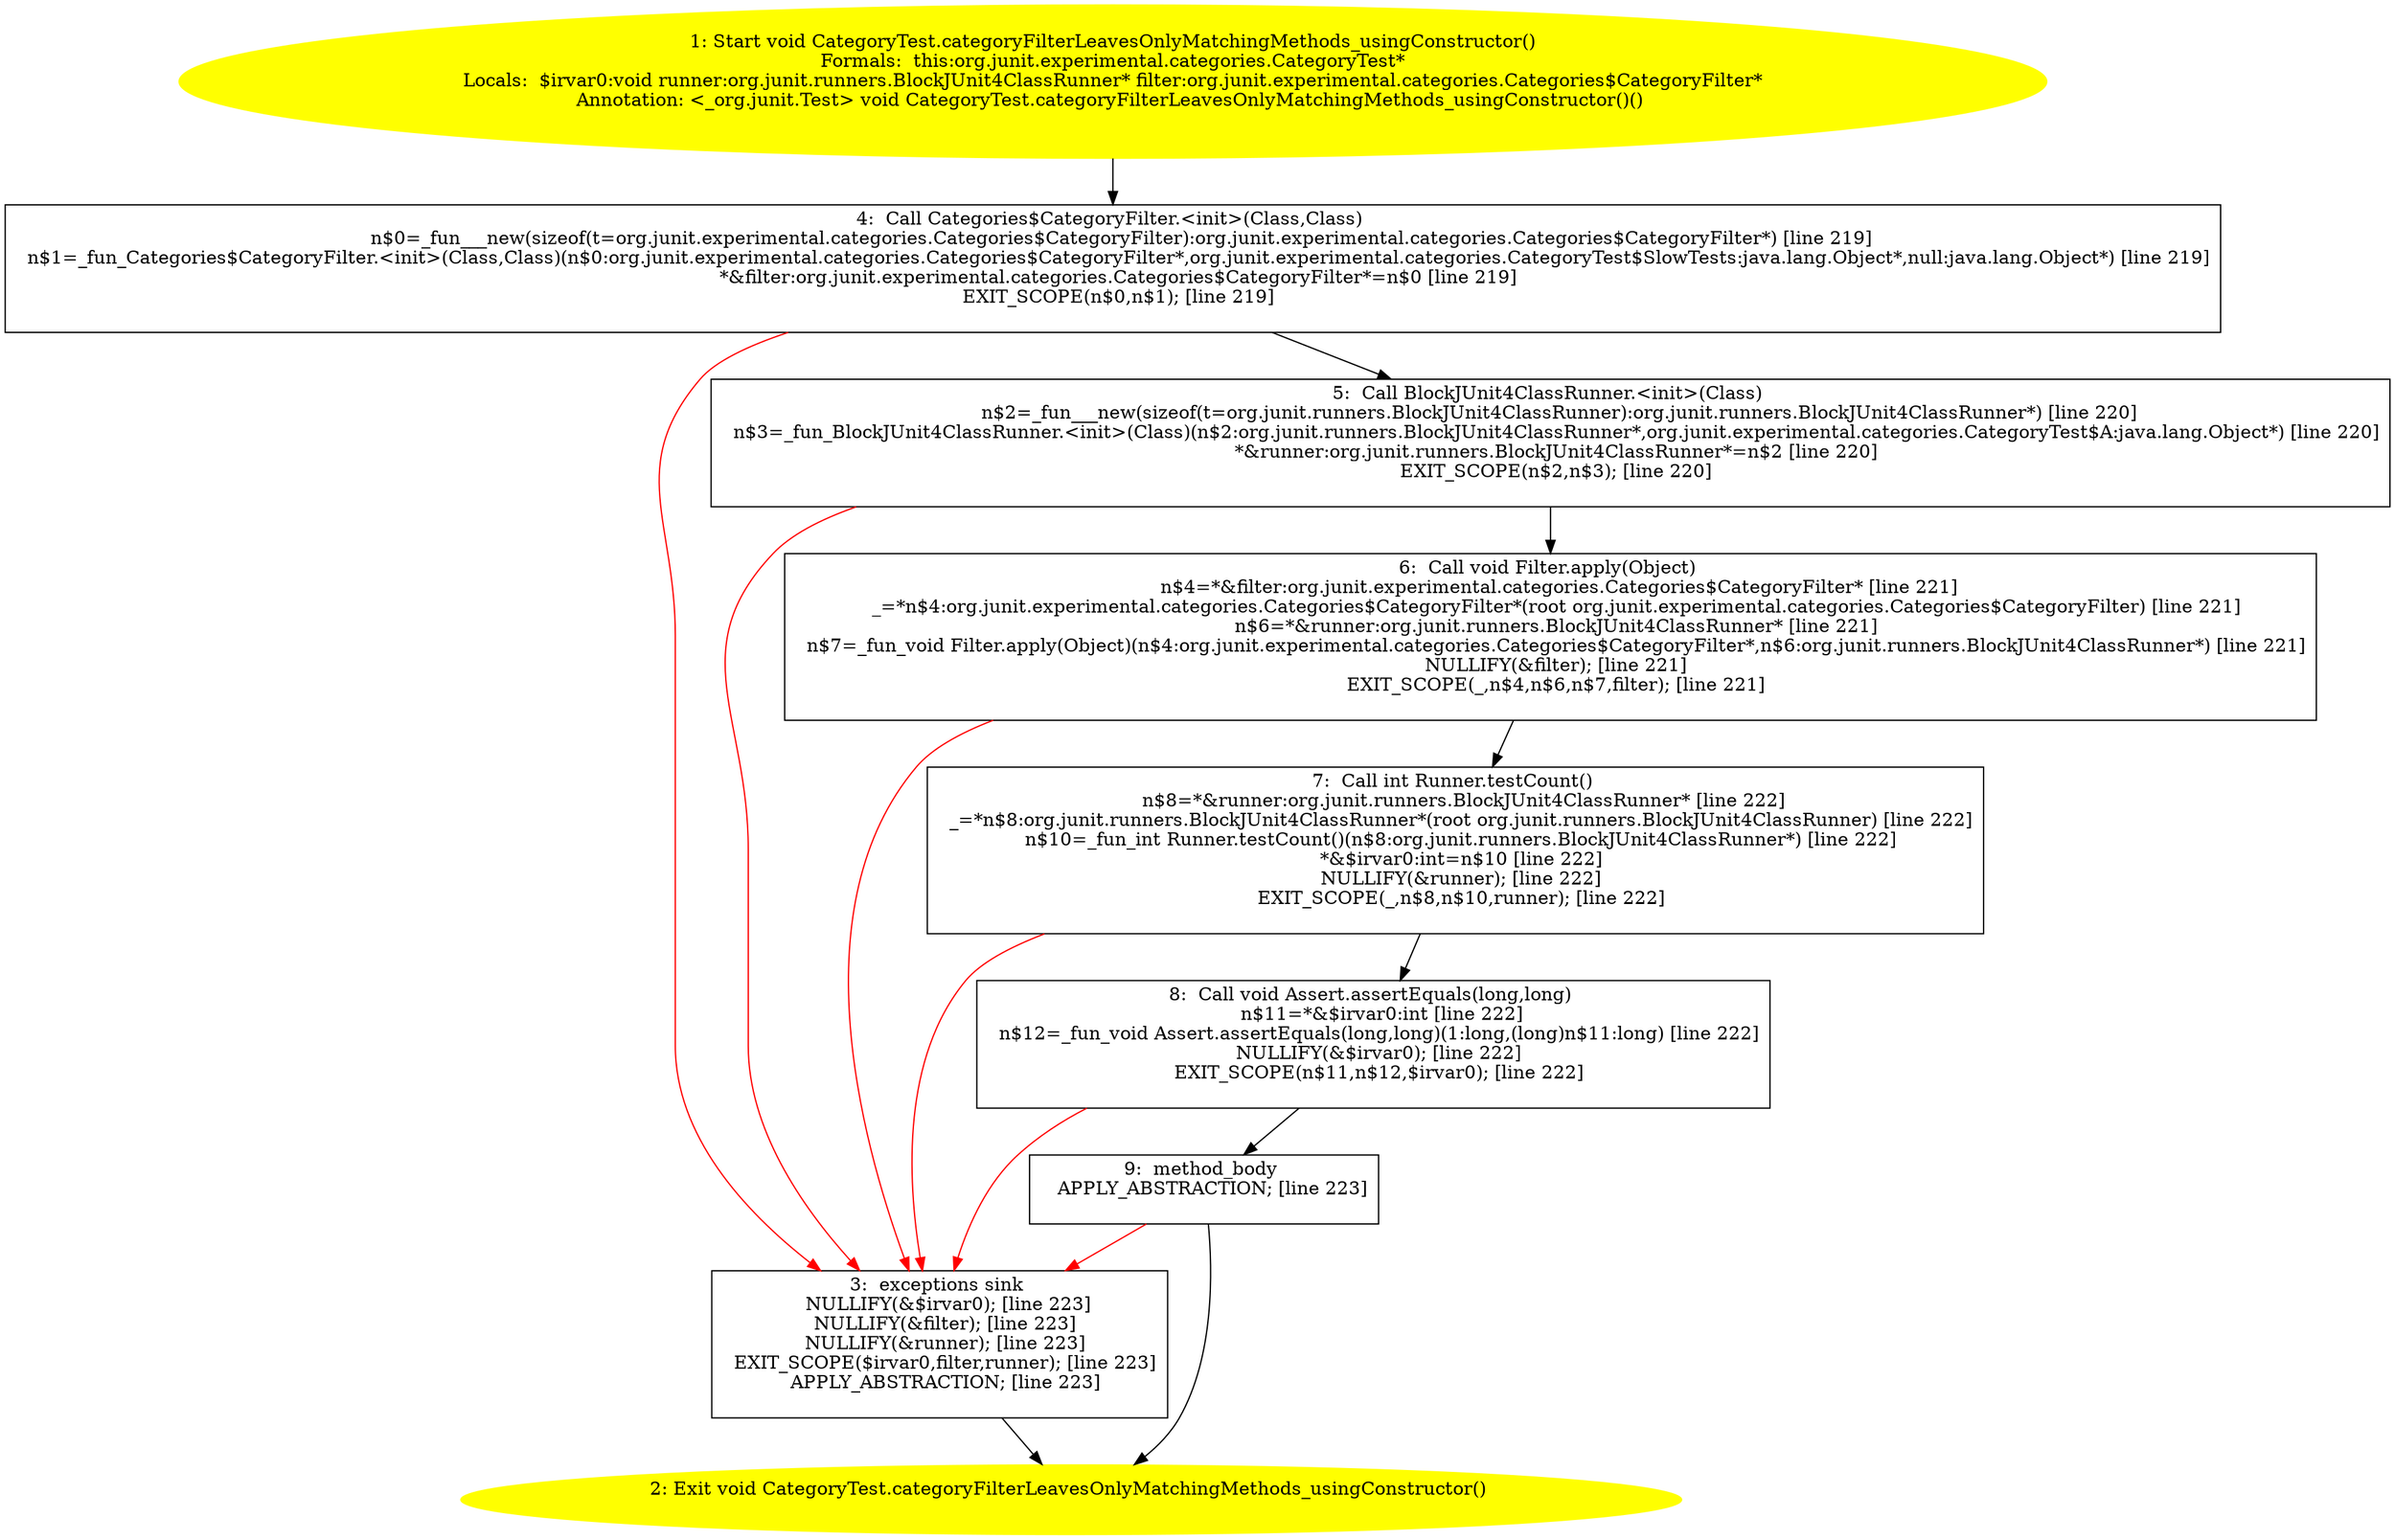 /* @generated */
digraph cfg {
"org.junit.experimental.categories.CategoryTest.categoryFilterLeavesOnlyMatchingMethods_usingConstruc.2d396a29bd3ef40f436e8a6db80c601f_1" [label="1: Start void CategoryTest.categoryFilterLeavesOnlyMatchingMethods_usingConstructor()\nFormals:  this:org.junit.experimental.categories.CategoryTest*\nLocals:  $irvar0:void runner:org.junit.runners.BlockJUnit4ClassRunner* filter:org.junit.experimental.categories.Categories$CategoryFilter*\nAnnotation: <_org.junit.Test> void CategoryTest.categoryFilterLeavesOnlyMatchingMethods_usingConstructor()() \n  " color=yellow style=filled]
	

	 "org.junit.experimental.categories.CategoryTest.categoryFilterLeavesOnlyMatchingMethods_usingConstruc.2d396a29bd3ef40f436e8a6db80c601f_1" -> "org.junit.experimental.categories.CategoryTest.categoryFilterLeavesOnlyMatchingMethods_usingConstruc.2d396a29bd3ef40f436e8a6db80c601f_4" ;
"org.junit.experimental.categories.CategoryTest.categoryFilterLeavesOnlyMatchingMethods_usingConstruc.2d396a29bd3ef40f436e8a6db80c601f_2" [label="2: Exit void CategoryTest.categoryFilterLeavesOnlyMatchingMethods_usingConstructor() \n  " color=yellow style=filled]
	

"org.junit.experimental.categories.CategoryTest.categoryFilterLeavesOnlyMatchingMethods_usingConstruc.2d396a29bd3ef40f436e8a6db80c601f_3" [label="3:  exceptions sink \n   NULLIFY(&$irvar0); [line 223]\n  NULLIFY(&filter); [line 223]\n  NULLIFY(&runner); [line 223]\n  EXIT_SCOPE($irvar0,filter,runner); [line 223]\n  APPLY_ABSTRACTION; [line 223]\n " shape="box"]
	

	 "org.junit.experimental.categories.CategoryTest.categoryFilterLeavesOnlyMatchingMethods_usingConstruc.2d396a29bd3ef40f436e8a6db80c601f_3" -> "org.junit.experimental.categories.CategoryTest.categoryFilterLeavesOnlyMatchingMethods_usingConstruc.2d396a29bd3ef40f436e8a6db80c601f_2" ;
"org.junit.experimental.categories.CategoryTest.categoryFilterLeavesOnlyMatchingMethods_usingConstruc.2d396a29bd3ef40f436e8a6db80c601f_4" [label="4:  Call Categories$CategoryFilter.<init>(Class,Class) \n   n$0=_fun___new(sizeof(t=org.junit.experimental.categories.Categories$CategoryFilter):org.junit.experimental.categories.Categories$CategoryFilter*) [line 219]\n  n$1=_fun_Categories$CategoryFilter.<init>(Class,Class)(n$0:org.junit.experimental.categories.Categories$CategoryFilter*,org.junit.experimental.categories.CategoryTest$SlowTests:java.lang.Object*,null:java.lang.Object*) [line 219]\n  *&filter:org.junit.experimental.categories.Categories$CategoryFilter*=n$0 [line 219]\n  EXIT_SCOPE(n$0,n$1); [line 219]\n " shape="box"]
	

	 "org.junit.experimental.categories.CategoryTest.categoryFilterLeavesOnlyMatchingMethods_usingConstruc.2d396a29bd3ef40f436e8a6db80c601f_4" -> "org.junit.experimental.categories.CategoryTest.categoryFilterLeavesOnlyMatchingMethods_usingConstruc.2d396a29bd3ef40f436e8a6db80c601f_5" ;
	 "org.junit.experimental.categories.CategoryTest.categoryFilterLeavesOnlyMatchingMethods_usingConstruc.2d396a29bd3ef40f436e8a6db80c601f_4" -> "org.junit.experimental.categories.CategoryTest.categoryFilterLeavesOnlyMatchingMethods_usingConstruc.2d396a29bd3ef40f436e8a6db80c601f_3" [color="red" ];
"org.junit.experimental.categories.CategoryTest.categoryFilterLeavesOnlyMatchingMethods_usingConstruc.2d396a29bd3ef40f436e8a6db80c601f_5" [label="5:  Call BlockJUnit4ClassRunner.<init>(Class) \n   n$2=_fun___new(sizeof(t=org.junit.runners.BlockJUnit4ClassRunner):org.junit.runners.BlockJUnit4ClassRunner*) [line 220]\n  n$3=_fun_BlockJUnit4ClassRunner.<init>(Class)(n$2:org.junit.runners.BlockJUnit4ClassRunner*,org.junit.experimental.categories.CategoryTest$A:java.lang.Object*) [line 220]\n  *&runner:org.junit.runners.BlockJUnit4ClassRunner*=n$2 [line 220]\n  EXIT_SCOPE(n$2,n$3); [line 220]\n " shape="box"]
	

	 "org.junit.experimental.categories.CategoryTest.categoryFilterLeavesOnlyMatchingMethods_usingConstruc.2d396a29bd3ef40f436e8a6db80c601f_5" -> "org.junit.experimental.categories.CategoryTest.categoryFilterLeavesOnlyMatchingMethods_usingConstruc.2d396a29bd3ef40f436e8a6db80c601f_6" ;
	 "org.junit.experimental.categories.CategoryTest.categoryFilterLeavesOnlyMatchingMethods_usingConstruc.2d396a29bd3ef40f436e8a6db80c601f_5" -> "org.junit.experimental.categories.CategoryTest.categoryFilterLeavesOnlyMatchingMethods_usingConstruc.2d396a29bd3ef40f436e8a6db80c601f_3" [color="red" ];
"org.junit.experimental.categories.CategoryTest.categoryFilterLeavesOnlyMatchingMethods_usingConstruc.2d396a29bd3ef40f436e8a6db80c601f_6" [label="6:  Call void Filter.apply(Object) \n   n$4=*&filter:org.junit.experimental.categories.Categories$CategoryFilter* [line 221]\n  _=*n$4:org.junit.experimental.categories.Categories$CategoryFilter*(root org.junit.experimental.categories.Categories$CategoryFilter) [line 221]\n  n$6=*&runner:org.junit.runners.BlockJUnit4ClassRunner* [line 221]\n  n$7=_fun_void Filter.apply(Object)(n$4:org.junit.experimental.categories.Categories$CategoryFilter*,n$6:org.junit.runners.BlockJUnit4ClassRunner*) [line 221]\n  NULLIFY(&filter); [line 221]\n  EXIT_SCOPE(_,n$4,n$6,n$7,filter); [line 221]\n " shape="box"]
	

	 "org.junit.experimental.categories.CategoryTest.categoryFilterLeavesOnlyMatchingMethods_usingConstruc.2d396a29bd3ef40f436e8a6db80c601f_6" -> "org.junit.experimental.categories.CategoryTest.categoryFilterLeavesOnlyMatchingMethods_usingConstruc.2d396a29bd3ef40f436e8a6db80c601f_7" ;
	 "org.junit.experimental.categories.CategoryTest.categoryFilterLeavesOnlyMatchingMethods_usingConstruc.2d396a29bd3ef40f436e8a6db80c601f_6" -> "org.junit.experimental.categories.CategoryTest.categoryFilterLeavesOnlyMatchingMethods_usingConstruc.2d396a29bd3ef40f436e8a6db80c601f_3" [color="red" ];
"org.junit.experimental.categories.CategoryTest.categoryFilterLeavesOnlyMatchingMethods_usingConstruc.2d396a29bd3ef40f436e8a6db80c601f_7" [label="7:  Call int Runner.testCount() \n   n$8=*&runner:org.junit.runners.BlockJUnit4ClassRunner* [line 222]\n  _=*n$8:org.junit.runners.BlockJUnit4ClassRunner*(root org.junit.runners.BlockJUnit4ClassRunner) [line 222]\n  n$10=_fun_int Runner.testCount()(n$8:org.junit.runners.BlockJUnit4ClassRunner*) [line 222]\n  *&$irvar0:int=n$10 [line 222]\n  NULLIFY(&runner); [line 222]\n  EXIT_SCOPE(_,n$8,n$10,runner); [line 222]\n " shape="box"]
	

	 "org.junit.experimental.categories.CategoryTest.categoryFilterLeavesOnlyMatchingMethods_usingConstruc.2d396a29bd3ef40f436e8a6db80c601f_7" -> "org.junit.experimental.categories.CategoryTest.categoryFilterLeavesOnlyMatchingMethods_usingConstruc.2d396a29bd3ef40f436e8a6db80c601f_8" ;
	 "org.junit.experimental.categories.CategoryTest.categoryFilterLeavesOnlyMatchingMethods_usingConstruc.2d396a29bd3ef40f436e8a6db80c601f_7" -> "org.junit.experimental.categories.CategoryTest.categoryFilterLeavesOnlyMatchingMethods_usingConstruc.2d396a29bd3ef40f436e8a6db80c601f_3" [color="red" ];
"org.junit.experimental.categories.CategoryTest.categoryFilterLeavesOnlyMatchingMethods_usingConstruc.2d396a29bd3ef40f436e8a6db80c601f_8" [label="8:  Call void Assert.assertEquals(long,long) \n   n$11=*&$irvar0:int [line 222]\n  n$12=_fun_void Assert.assertEquals(long,long)(1:long,(long)n$11:long) [line 222]\n  NULLIFY(&$irvar0); [line 222]\n  EXIT_SCOPE(n$11,n$12,$irvar0); [line 222]\n " shape="box"]
	

	 "org.junit.experimental.categories.CategoryTest.categoryFilterLeavesOnlyMatchingMethods_usingConstruc.2d396a29bd3ef40f436e8a6db80c601f_8" -> "org.junit.experimental.categories.CategoryTest.categoryFilterLeavesOnlyMatchingMethods_usingConstruc.2d396a29bd3ef40f436e8a6db80c601f_9" ;
	 "org.junit.experimental.categories.CategoryTest.categoryFilterLeavesOnlyMatchingMethods_usingConstruc.2d396a29bd3ef40f436e8a6db80c601f_8" -> "org.junit.experimental.categories.CategoryTest.categoryFilterLeavesOnlyMatchingMethods_usingConstruc.2d396a29bd3ef40f436e8a6db80c601f_3" [color="red" ];
"org.junit.experimental.categories.CategoryTest.categoryFilterLeavesOnlyMatchingMethods_usingConstruc.2d396a29bd3ef40f436e8a6db80c601f_9" [label="9:  method_body \n   APPLY_ABSTRACTION; [line 223]\n " shape="box"]
	

	 "org.junit.experimental.categories.CategoryTest.categoryFilterLeavesOnlyMatchingMethods_usingConstruc.2d396a29bd3ef40f436e8a6db80c601f_9" -> "org.junit.experimental.categories.CategoryTest.categoryFilterLeavesOnlyMatchingMethods_usingConstruc.2d396a29bd3ef40f436e8a6db80c601f_2" ;
	 "org.junit.experimental.categories.CategoryTest.categoryFilterLeavesOnlyMatchingMethods_usingConstruc.2d396a29bd3ef40f436e8a6db80c601f_9" -> "org.junit.experimental.categories.CategoryTest.categoryFilterLeavesOnlyMatchingMethods_usingConstruc.2d396a29bd3ef40f436e8a6db80c601f_3" [color="red" ];
}
